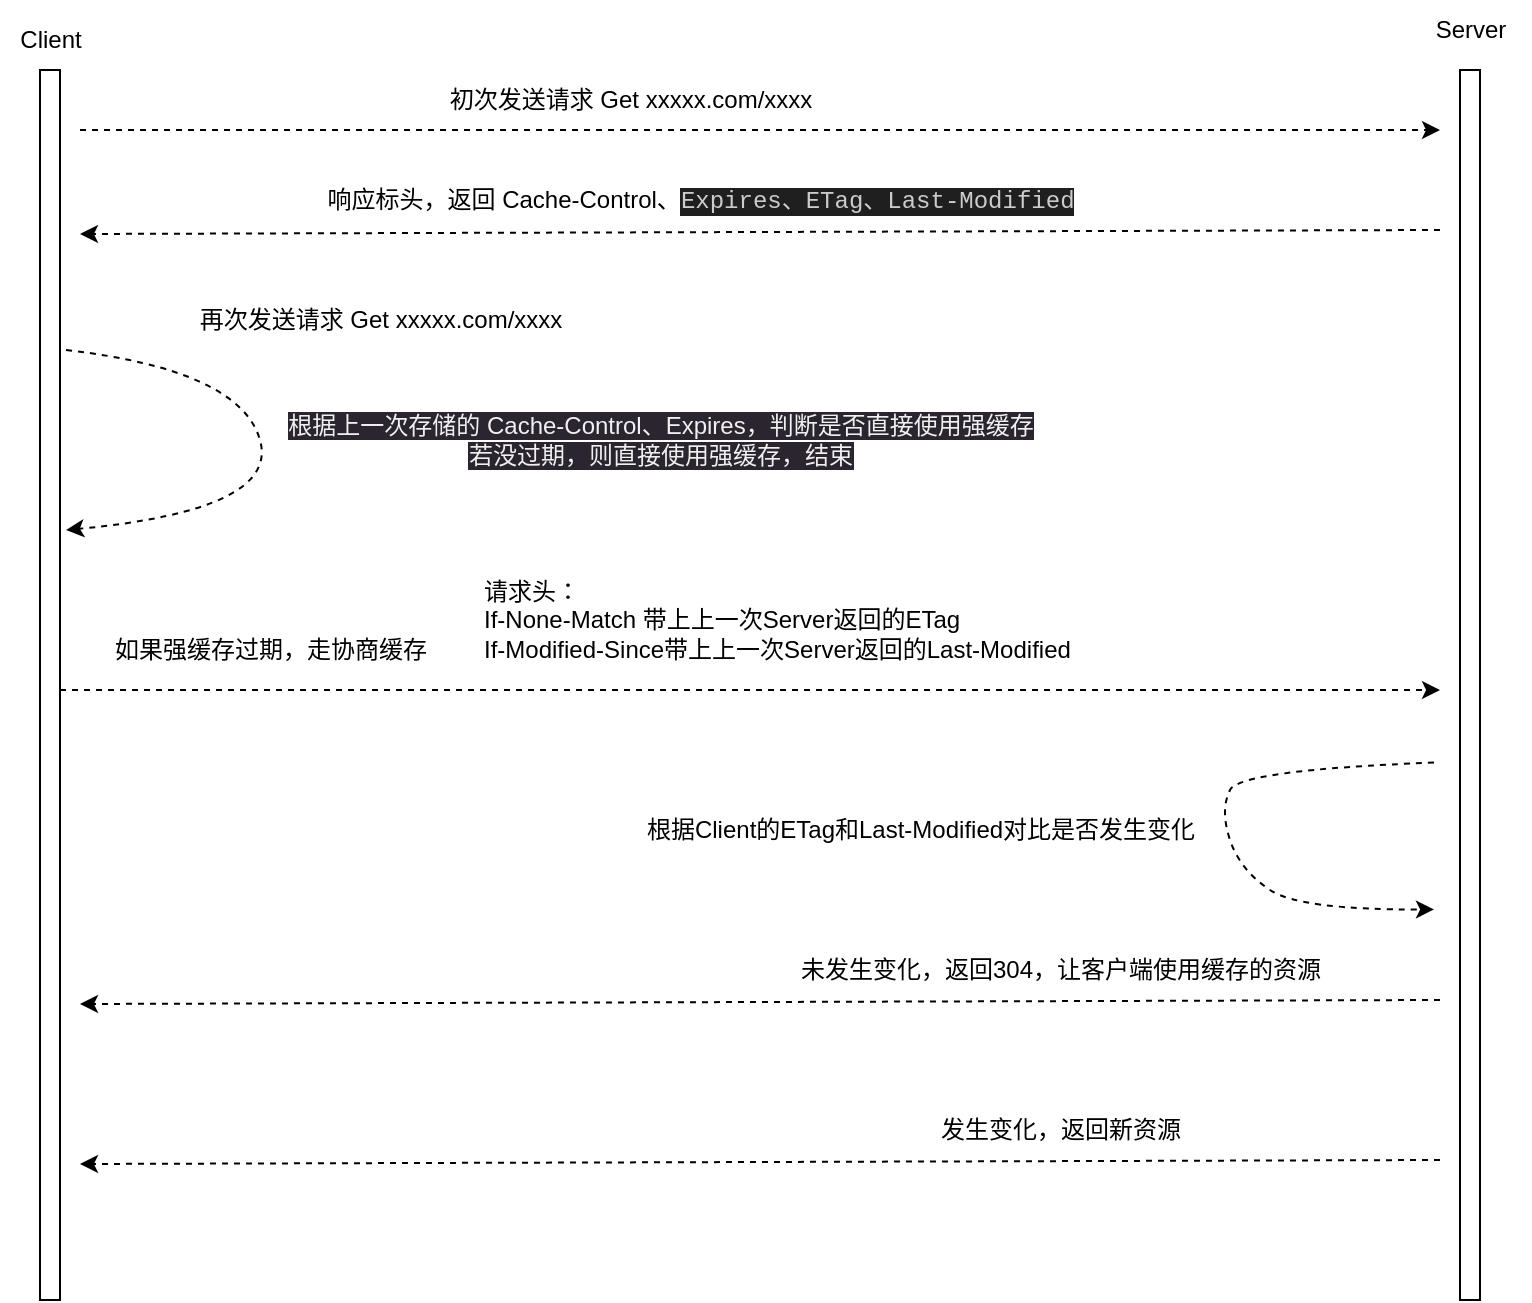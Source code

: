 <mxfile>
    <diagram id="hYPCOe4nbvXmTGqKFv47" name="Page-1">
        <mxGraphModel dx="1044" dy="686" grid="0" gridSize="10" guides="1" tooltips="1" connect="1" arrows="1" fold="1" page="0" pageScale="1" pageWidth="827" pageHeight="1169" background="none" math="0" shadow="0">
            <root>
                <mxCell id="0"/>
                <mxCell id="1" parent="0"/>
                <mxCell id="3" value="" style="html=1;points=[];perimeter=orthogonalPerimeter;" parent="1" vertex="1">
                    <mxGeometry x="50" y="135" width="10" height="615" as="geometry"/>
                </mxCell>
                <mxCell id="4" value="" style="html=1;points=[];perimeter=orthogonalPerimeter;" parent="1" vertex="1">
                    <mxGeometry x="760" y="135" width="10" height="615" as="geometry"/>
                </mxCell>
                <mxCell id="6" value="初次发送请求 Get xxxxx.com/xxxx" style="text;html=1;align=center;verticalAlign=middle;resizable=0;points=[];autosize=1;strokeColor=none;fillColor=none;" parent="1" vertex="1">
                    <mxGeometry x="245" y="135" width="200" height="30" as="geometry"/>
                </mxCell>
                <mxCell id="7" value="" style="endArrow=classic;html=1;dashed=1;" parent="1" edge="1">
                    <mxGeometry width="50" height="50" relative="1" as="geometry">
                        <mxPoint x="70" y="165" as="sourcePoint"/>
                        <mxPoint x="750" y="165" as="targetPoint"/>
                        <Array as="points">
                            <mxPoint x="420" y="165"/>
                        </Array>
                    </mxGeometry>
                </mxCell>
                <mxCell id="8" value="Client" style="text;html=1;align=center;verticalAlign=middle;resizable=0;points=[];autosize=1;strokeColor=none;fillColor=none;" parent="1" vertex="1">
                    <mxGeometry x="30" y="105" width="50" height="30" as="geometry"/>
                </mxCell>
                <mxCell id="9" value="Server" style="text;html=1;align=center;verticalAlign=middle;resizable=0;points=[];autosize=1;strokeColor=none;fillColor=none;" parent="1" vertex="1">
                    <mxGeometry x="735" y="100" width="60" height="30" as="geometry"/>
                </mxCell>
                <mxCell id="11" value="" style="endArrow=classic;html=1;dashed=1;" parent="1" edge="1">
                    <mxGeometry width="50" height="50" relative="1" as="geometry">
                        <mxPoint x="750" y="215" as="sourcePoint"/>
                        <mxPoint x="70" y="217" as="targetPoint"/>
                    </mxGeometry>
                </mxCell>
                <mxCell id="13" value="响应标头，返回 Cache-Control、&lt;span style=&quot;background-color: rgb(31, 31, 31); color: rgb(204, 204, 204); font-family: Menlo, Monaco, &amp;quot;Courier New&amp;quot;, monospace;&quot;&gt;Expires、ETag、Last-Modified&lt;/span&gt;" style="text;html=1;align=center;verticalAlign=middle;resizable=0;points=[];autosize=1;strokeColor=none;fillColor=none;" parent="1" vertex="1">
                    <mxGeometry x="180" y="185" width="400" height="30" as="geometry"/>
                </mxCell>
                <mxCell id="15" value="再次发送请求 Get xxxxx.com/xxxx" style="text;html=1;align=center;verticalAlign=middle;resizable=0;points=[];autosize=1;strokeColor=none;fillColor=none;" parent="1" vertex="1">
                    <mxGeometry x="120" y="245" width="200" height="30" as="geometry"/>
                </mxCell>
                <mxCell id="16" value="" style="curved=1;endArrow=classic;html=1;dashed=1;" parent="1" edge="1">
                    <mxGeometry width="50" height="50" relative="1" as="geometry">
                        <mxPoint x="63" y="275" as="sourcePoint"/>
                        <mxPoint x="63" y="365" as="targetPoint"/>
                        <Array as="points">
                            <mxPoint x="150" y="285"/>
                            <mxPoint x="170" y="355"/>
                        </Array>
                    </mxGeometry>
                </mxCell>
                <mxCell id="17" value="&lt;span style=&quot;color: rgb(240, 240, 240); font-family: Helvetica; font-size: 12px; font-style: normal; font-variant-ligatures: normal; font-variant-caps: normal; font-weight: 400; letter-spacing: normal; orphans: 2; text-align: center; text-indent: 0px; text-transform: none; widows: 2; word-spacing: 0px; -webkit-text-stroke-width: 0px; background-color: rgb(42, 37, 47); text-decoration-thickness: initial; text-decoration-style: initial; text-decoration-color: initial; float: none; display: inline !important;&quot;&gt;根据上一次存储的 Cache-Control、Expires，判断是否直接使用强缓存&lt;br&gt;若没过期，则直接使用强缓存，结束&lt;br&gt;&lt;/span&gt;" style="text;html=1;align=center;verticalAlign=middle;resizable=0;points=[];autosize=1;strokeColor=none;fillColor=none;" parent="1" vertex="1">
                    <mxGeometry x="160" y="300" width="400" height="40" as="geometry"/>
                </mxCell>
                <mxCell id="19" value="" style="endArrow=classic;html=1;dashed=1;" parent="1" edge="1">
                    <mxGeometry width="50" height="50" relative="1" as="geometry">
                        <mxPoint x="60" y="445" as="sourcePoint"/>
                        <mxPoint x="750" y="445" as="targetPoint"/>
                        <Array as="points">
                            <mxPoint x="420" y="445"/>
                        </Array>
                    </mxGeometry>
                </mxCell>
                <mxCell id="20" value="如果强缓存过期，走协商缓存" style="text;html=1;align=center;verticalAlign=middle;resizable=0;points=[];autosize=1;strokeColor=none;fillColor=none;" parent="1" vertex="1">
                    <mxGeometry x="75" y="410" width="180" height="30" as="geometry"/>
                </mxCell>
                <mxCell id="22" value="请求头：&lt;br&gt;If-None-Match 带上上一次Server返回的ETag&lt;br&gt;If-Modified-Since带上上一次Server返回的Last-Modified" style="text;html=1;align=left;verticalAlign=middle;resizable=0;points=[];autosize=1;strokeColor=none;fillColor=none;" parent="1" vertex="1">
                    <mxGeometry x="270" y="380" width="320" height="60" as="geometry"/>
                </mxCell>
                <mxCell id="23" value="" style="curved=1;endArrow=classic;html=1;dashed=1;exitX=-0.3;exitY=0.679;exitDx=0;exitDy=0;exitPerimeter=0;entryX=-0.3;entryY=0.823;entryDx=0;entryDy=0;entryPerimeter=0;" parent="1" edge="1">
                    <mxGeometry width="50" height="50" relative="1" as="geometry">
                        <mxPoint x="747" y="481.29" as="sourcePoint"/>
                        <mxPoint x="747" y="554.73" as="targetPoint"/>
                        <Array as="points">
                            <mxPoint x="650" y="485"/>
                            <mxPoint x="640" y="505"/>
                            <mxPoint x="650" y="535"/>
                            <mxPoint x="680" y="555"/>
                        </Array>
                    </mxGeometry>
                </mxCell>
                <mxCell id="24" value="根据Client的ETag和Last-Modified对比是否发生变化" style="text;html=1;align=center;verticalAlign=middle;resizable=0;points=[];autosize=1;strokeColor=none;fillColor=none;" parent="1" vertex="1">
                    <mxGeometry x="340" y="500" width="300" height="30" as="geometry"/>
                </mxCell>
                <mxCell id="25" value="" style="endArrow=classic;html=1;dashed=1;" parent="1" edge="1">
                    <mxGeometry width="50" height="50" relative="1" as="geometry">
                        <mxPoint x="750" y="600" as="sourcePoint"/>
                        <mxPoint x="70" y="602" as="targetPoint"/>
                    </mxGeometry>
                </mxCell>
                <mxCell id="26" value="未发生变化，返回304，让客户端使用缓存的资源" style="text;html=1;align=center;verticalAlign=middle;resizable=0;points=[];autosize=1;strokeColor=none;fillColor=none;" parent="1" vertex="1">
                    <mxGeometry x="420" y="570" width="280" height="30" as="geometry"/>
                </mxCell>
                <mxCell id="27" value="" style="endArrow=classic;html=1;dashed=1;" parent="1" edge="1">
                    <mxGeometry width="50" height="50" relative="1" as="geometry">
                        <mxPoint x="750" y="680" as="sourcePoint"/>
                        <mxPoint x="70" y="682" as="targetPoint"/>
                    </mxGeometry>
                </mxCell>
                <mxCell id="28" value="发生变化，返回新资源" style="text;html=1;align=center;verticalAlign=middle;resizable=0;points=[];autosize=1;strokeColor=none;fillColor=none;" parent="1" vertex="1">
                    <mxGeometry x="490" y="650" width="140" height="30" as="geometry"/>
                </mxCell>
            </root>
        </mxGraphModel>
    </diagram>
</mxfile>